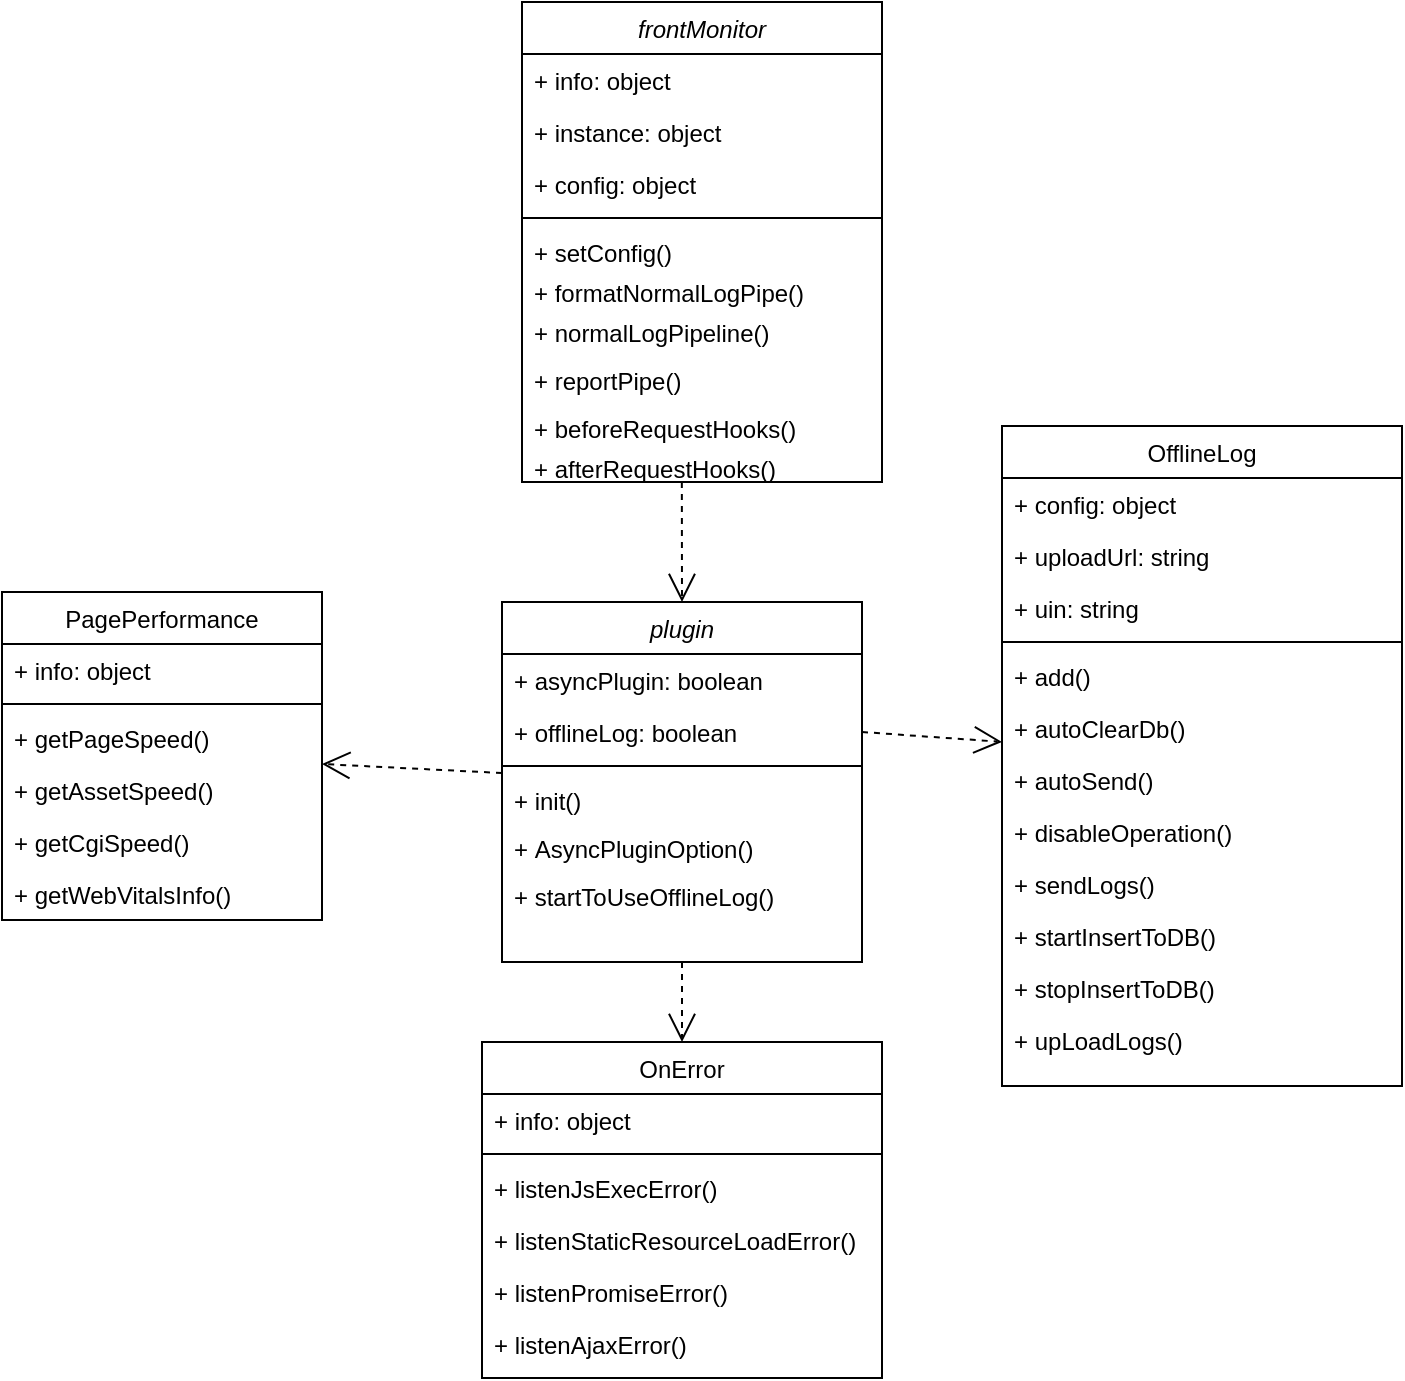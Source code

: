 <mxfile version="21.0.6" type="github">
  <diagram id="C5RBs43oDa-KdzZeNtuy" name="Page-1">
    <mxGraphModel dx="1235" dy="684" grid="1" gridSize="10" guides="1" tooltips="1" connect="1" arrows="1" fold="1" page="1" pageScale="1" pageWidth="827" pageHeight="1169" math="0" shadow="0">
      <root>
        <mxCell id="WIyWlLk6GJQsqaUBKTNV-0" />
        <mxCell id="WIyWlLk6GJQsqaUBKTNV-1" parent="WIyWlLk6GJQsqaUBKTNV-0" />
        <mxCell id="xqGJMWLe3z5DuOG_IeSh-9" value="OnError" style="swimlane;fontStyle=0;align=center;verticalAlign=top;childLayout=stackLayout;horizontal=1;startSize=26;horizontalStack=0;resizeParent=1;resizeLast=0;collapsible=1;marginBottom=0;rounded=0;shadow=0;strokeWidth=1;" parent="WIyWlLk6GJQsqaUBKTNV-1" vertex="1">
          <mxGeometry x="290" y="650" width="200" height="168" as="geometry">
            <mxRectangle x="290" y="562" width="160" height="26" as="alternateBounds" />
          </mxGeometry>
        </mxCell>
        <mxCell id="xqGJMWLe3z5DuOG_IeSh-10" value="+ info: object" style="text;align=left;verticalAlign=top;spacingLeft=4;spacingRight=4;overflow=hidden;rotatable=0;points=[[0,0.5],[1,0.5]];portConstraint=eastwest;" parent="xqGJMWLe3z5DuOG_IeSh-9" vertex="1">
          <mxGeometry y="26" width="200" height="26" as="geometry" />
        </mxCell>
        <mxCell id="xqGJMWLe3z5DuOG_IeSh-15" value="" style="line;html=1;strokeWidth=1;align=left;verticalAlign=middle;spacingTop=-1;spacingLeft=3;spacingRight=3;rotatable=0;labelPosition=right;points=[];portConstraint=eastwest;" parent="xqGJMWLe3z5DuOG_IeSh-9" vertex="1">
          <mxGeometry y="52" width="200" height="8" as="geometry" />
        </mxCell>
        <mxCell id="xqGJMWLe3z5DuOG_IeSh-1" value="+ listenJsExecError()" style="text;align=left;verticalAlign=top;spacingLeft=4;spacingRight=4;overflow=hidden;rotatable=0;points=[[0,0.5],[1,0.5]];portConstraint=eastwest;" parent="xqGJMWLe3z5DuOG_IeSh-9" vertex="1">
          <mxGeometry y="60" width="200" height="26" as="geometry" />
        </mxCell>
        <mxCell id="xqGJMWLe3z5DuOG_IeSh-3" value="+ listenStaticResourceLoadError()" style="text;align=left;verticalAlign=top;spacingLeft=4;spacingRight=4;overflow=hidden;rotatable=0;points=[[0,0.5],[1,0.5]];portConstraint=eastwest;rounded=0;shadow=0;html=0;" parent="xqGJMWLe3z5DuOG_IeSh-9" vertex="1">
          <mxGeometry y="86" width="200" height="26" as="geometry" />
        </mxCell>
        <mxCell id="xqGJMWLe3z5DuOG_IeSh-2" value="+ listenPromiseError()" style="text;align=left;verticalAlign=top;spacingLeft=4;spacingRight=4;overflow=hidden;rotatable=0;points=[[0,0.5],[1,0.5]];portConstraint=eastwest;rounded=0;shadow=0;html=0;" parent="xqGJMWLe3z5DuOG_IeSh-9" vertex="1">
          <mxGeometry y="112" width="200" height="26" as="geometry" />
        </mxCell>
        <mxCell id="xqGJMWLe3z5DuOG_IeSh-6" value="+ listenAjaxError()" style="text;align=left;verticalAlign=top;spacingLeft=4;spacingRight=4;overflow=hidden;rotatable=0;points=[[0,0.5],[1,0.5]];portConstraint=eastwest;rounded=0;shadow=0;html=0;" parent="xqGJMWLe3z5DuOG_IeSh-9" vertex="1">
          <mxGeometry y="138" width="200" height="26" as="geometry" />
        </mxCell>
        <mxCell id="xqGJMWLe3z5DuOG_IeSh-18" value="PagePerformance" style="swimlane;fontStyle=0;align=center;verticalAlign=top;childLayout=stackLayout;horizontal=1;startSize=26;horizontalStack=0;resizeParent=1;resizeLast=0;collapsible=1;marginBottom=0;rounded=0;shadow=0;strokeWidth=1;" parent="WIyWlLk6GJQsqaUBKTNV-1" vertex="1">
          <mxGeometry x="50" y="425" width="160" height="164" as="geometry">
            <mxRectangle x="60" y="790" width="160" height="26" as="alternateBounds" />
          </mxGeometry>
        </mxCell>
        <mxCell id="xqGJMWLe3z5DuOG_IeSh-19" value="+ info: object" style="text;align=left;verticalAlign=top;spacingLeft=4;spacingRight=4;overflow=hidden;rotatable=0;points=[[0,0.5],[1,0.5]];portConstraint=eastwest;" parent="xqGJMWLe3z5DuOG_IeSh-18" vertex="1">
          <mxGeometry y="26" width="160" height="26" as="geometry" />
        </mxCell>
        <mxCell id="xqGJMWLe3z5DuOG_IeSh-20" value="" style="line;html=1;strokeWidth=1;align=left;verticalAlign=middle;spacingTop=-1;spacingLeft=3;spacingRight=3;rotatable=0;labelPosition=right;points=[];portConstraint=eastwest;" parent="xqGJMWLe3z5DuOG_IeSh-18" vertex="1">
          <mxGeometry y="52" width="160" height="8" as="geometry" />
        </mxCell>
        <mxCell id="xqGJMWLe3z5DuOG_IeSh-26" value="+ getPageSpeed()" style="text;align=left;verticalAlign=top;spacingLeft=4;spacingRight=4;overflow=hidden;rotatable=0;points=[[0,0.5],[1,0.5]];portConstraint=eastwest;rounded=0;shadow=0;html=0;" parent="xqGJMWLe3z5DuOG_IeSh-18" vertex="1">
          <mxGeometry y="60" width="160" height="26" as="geometry" />
        </mxCell>
        <mxCell id="xqGJMWLe3z5DuOG_IeSh-21" value="+ getAssetSpeed()" style="text;align=left;verticalAlign=top;spacingLeft=4;spacingRight=4;overflow=hidden;rotatable=0;points=[[0,0.5],[1,0.5]];portConstraint=eastwest;" parent="xqGJMWLe3z5DuOG_IeSh-18" vertex="1">
          <mxGeometry y="86" width="160" height="26" as="geometry" />
        </mxCell>
        <mxCell id="xqGJMWLe3z5DuOG_IeSh-22" value="+ getCgiSpeed()" style="text;align=left;verticalAlign=top;spacingLeft=4;spacingRight=4;overflow=hidden;rotatable=0;points=[[0,0.5],[1,0.5]];portConstraint=eastwest;rounded=0;shadow=0;html=0;" parent="xqGJMWLe3z5DuOG_IeSh-18" vertex="1">
          <mxGeometry y="112" width="160" height="26" as="geometry" />
        </mxCell>
        <mxCell id="xqGJMWLe3z5DuOG_IeSh-23" value="+ getWebVitalsInfo()" style="text;align=left;verticalAlign=top;spacingLeft=4;spacingRight=4;overflow=hidden;rotatable=0;points=[[0,0.5],[1,0.5]];portConstraint=eastwest;rounded=0;shadow=0;html=0;" parent="xqGJMWLe3z5DuOG_IeSh-18" vertex="1">
          <mxGeometry y="138" width="160" height="26" as="geometry" />
        </mxCell>
        <mxCell id="xqGJMWLe3z5DuOG_IeSh-29" value="OfflineLog" style="swimlane;fontStyle=0;align=center;verticalAlign=top;childLayout=stackLayout;horizontal=1;startSize=26;horizontalStack=0;resizeParent=1;resizeLast=0;collapsible=1;marginBottom=0;rounded=0;shadow=0;strokeWidth=1;" parent="WIyWlLk6GJQsqaUBKTNV-1" vertex="1">
          <mxGeometry x="550" y="342" width="200" height="330" as="geometry">
            <mxRectangle x="570" y="720" width="160" height="26" as="alternateBounds" />
          </mxGeometry>
        </mxCell>
        <mxCell id="xqGJMWLe3z5DuOG_IeSh-43" value="+ config: object" style="text;align=left;verticalAlign=top;spacingLeft=4;spacingRight=4;overflow=hidden;rotatable=0;points=[[0,0.5],[1,0.5]];portConstraint=eastwest;" parent="xqGJMWLe3z5DuOG_IeSh-29" vertex="1">
          <mxGeometry y="26" width="200" height="26" as="geometry" />
        </mxCell>
        <mxCell id="xqGJMWLe3z5DuOG_IeSh-45" value="+ uploadUrl: string" style="text;align=left;verticalAlign=top;spacingLeft=4;spacingRight=4;overflow=hidden;rotatable=0;points=[[0,0.5],[1,0.5]];portConstraint=eastwest;" parent="xqGJMWLe3z5DuOG_IeSh-29" vertex="1">
          <mxGeometry y="52" width="200" height="26" as="geometry" />
        </mxCell>
        <mxCell id="xqGJMWLe3z5DuOG_IeSh-30" value="+ uin: string" style="text;align=left;verticalAlign=top;spacingLeft=4;spacingRight=4;overflow=hidden;rotatable=0;points=[[0,0.5],[1,0.5]];portConstraint=eastwest;" parent="xqGJMWLe3z5DuOG_IeSh-29" vertex="1">
          <mxGeometry y="78" width="200" height="26" as="geometry" />
        </mxCell>
        <mxCell id="xqGJMWLe3z5DuOG_IeSh-31" value="" style="line;html=1;strokeWidth=1;align=left;verticalAlign=middle;spacingTop=-1;spacingLeft=3;spacingRight=3;rotatable=0;labelPosition=right;points=[];portConstraint=eastwest;" parent="xqGJMWLe3z5DuOG_IeSh-29" vertex="1">
          <mxGeometry y="104" width="200" height="8" as="geometry" />
        </mxCell>
        <mxCell id="xqGJMWLe3z5DuOG_IeSh-32" value="+ add()" style="text;align=left;verticalAlign=top;spacingLeft=4;spacingRight=4;overflow=hidden;rotatable=0;points=[[0,0.5],[1,0.5]];portConstraint=eastwest;" parent="xqGJMWLe3z5DuOG_IeSh-29" vertex="1">
          <mxGeometry y="112" width="200" height="26" as="geometry" />
        </mxCell>
        <mxCell id="xqGJMWLe3z5DuOG_IeSh-33" value="+ autoClearDb()" style="text;align=left;verticalAlign=top;spacingLeft=4;spacingRight=4;overflow=hidden;rotatable=0;points=[[0,0.5],[1,0.5]];portConstraint=eastwest;rounded=0;shadow=0;html=0;" parent="xqGJMWLe3z5DuOG_IeSh-29" vertex="1">
          <mxGeometry y="138" width="200" height="26" as="geometry" />
        </mxCell>
        <mxCell id="xqGJMWLe3z5DuOG_IeSh-34" value="+ autoSend()" style="text;align=left;verticalAlign=top;spacingLeft=4;spacingRight=4;overflow=hidden;rotatable=0;points=[[0,0.5],[1,0.5]];portConstraint=eastwest;rounded=0;shadow=0;html=0;" parent="xqGJMWLe3z5DuOG_IeSh-29" vertex="1">
          <mxGeometry y="164" width="200" height="26" as="geometry" />
        </mxCell>
        <mxCell id="xqGJMWLe3z5DuOG_IeSh-35" value="+ disableOperation()" style="text;align=left;verticalAlign=top;spacingLeft=4;spacingRight=4;overflow=hidden;rotatable=0;points=[[0,0.5],[1,0.5]];portConstraint=eastwest;rounded=0;shadow=0;html=0;" parent="xqGJMWLe3z5DuOG_IeSh-29" vertex="1">
          <mxGeometry y="190" width="200" height="26" as="geometry" />
        </mxCell>
        <mxCell id="xqGJMWLe3z5DuOG_IeSh-36" value="+ sendLogs()" style="text;align=left;verticalAlign=top;spacingLeft=4;spacingRight=4;overflow=hidden;rotatable=0;points=[[0,0.5],[1,0.5]];portConstraint=eastwest;rounded=0;shadow=0;html=0;" parent="xqGJMWLe3z5DuOG_IeSh-29" vertex="1">
          <mxGeometry y="216" width="200" height="26" as="geometry" />
        </mxCell>
        <mxCell id="xqGJMWLe3z5DuOG_IeSh-37" value="+ startInsertToDB()" style="text;align=left;verticalAlign=top;spacingLeft=4;spacingRight=4;overflow=hidden;rotatable=0;points=[[0,0.5],[1,0.5]];portConstraint=eastwest;rounded=0;shadow=0;html=0;" parent="xqGJMWLe3z5DuOG_IeSh-29" vertex="1">
          <mxGeometry y="242" width="200" height="26" as="geometry" />
        </mxCell>
        <mxCell id="xqGJMWLe3z5DuOG_IeSh-38" value="+ stopInsertToDB()" style="text;align=left;verticalAlign=top;spacingLeft=4;spacingRight=4;overflow=hidden;rotatable=0;points=[[0,0.5],[1,0.5]];portConstraint=eastwest;rounded=0;shadow=0;html=0;" parent="xqGJMWLe3z5DuOG_IeSh-29" vertex="1">
          <mxGeometry y="268" width="200" height="26" as="geometry" />
        </mxCell>
        <mxCell id="xqGJMWLe3z5DuOG_IeSh-39" value="+ upLoadLogs()" style="text;align=left;verticalAlign=top;spacingLeft=4;spacingRight=4;overflow=hidden;rotatable=0;points=[[0,0.5],[1,0.5]];portConstraint=eastwest;rounded=0;shadow=0;html=0;" parent="xqGJMWLe3z5DuOG_IeSh-29" vertex="1">
          <mxGeometry y="294" width="200" height="26" as="geometry" />
        </mxCell>
        <mxCell id="xqGJMWLe3z5DuOG_IeSh-52" value="plugin" style="swimlane;fontStyle=2;align=center;verticalAlign=top;childLayout=stackLayout;horizontal=1;startSize=26;horizontalStack=0;resizeParent=1;resizeLast=0;collapsible=1;marginBottom=0;rounded=0;shadow=0;strokeWidth=1;" parent="WIyWlLk6GJQsqaUBKTNV-1" vertex="1">
          <mxGeometry x="300" y="430" width="180" height="180" as="geometry">
            <mxRectangle x="230" y="140" width="160" height="26" as="alternateBounds" />
          </mxGeometry>
        </mxCell>
        <mxCell id="xqGJMWLe3z5DuOG_IeSh-53" value="+ asyncPlugin: boolean" style="text;align=left;verticalAlign=top;spacingLeft=4;spacingRight=4;overflow=hidden;rotatable=0;points=[[0,0.5],[1,0.5]];portConstraint=eastwest;" parent="xqGJMWLe3z5DuOG_IeSh-52" vertex="1">
          <mxGeometry y="26" width="180" height="26" as="geometry" />
        </mxCell>
        <mxCell id="xqGJMWLe3z5DuOG_IeSh-54" value="+ offlineLog: boolean" style="text;align=left;verticalAlign=top;spacingLeft=4;spacingRight=4;overflow=hidden;rotatable=0;points=[[0,0.5],[1,0.5]];portConstraint=eastwest;rounded=0;shadow=0;html=0;" parent="xqGJMWLe3z5DuOG_IeSh-52" vertex="1">
          <mxGeometry y="52" width="180" height="26" as="geometry" />
        </mxCell>
        <mxCell id="xqGJMWLe3z5DuOG_IeSh-56" value="" style="line;html=1;strokeWidth=1;align=left;verticalAlign=middle;spacingTop=-1;spacingLeft=3;spacingRight=3;rotatable=0;labelPosition=right;points=[];portConstraint=eastwest;" parent="xqGJMWLe3z5DuOG_IeSh-52" vertex="1">
          <mxGeometry y="78" width="180" height="8" as="geometry" />
        </mxCell>
        <mxCell id="xqGJMWLe3z5DuOG_IeSh-63" value="+ init()" style="text;align=left;verticalAlign=top;spacingLeft=4;spacingRight=4;overflow=hidden;rotatable=0;points=[[0,0.5],[1,0.5]];portConstraint=eastwest;" parent="xqGJMWLe3z5DuOG_IeSh-52" vertex="1">
          <mxGeometry y="86" width="180" height="24" as="geometry" />
        </mxCell>
        <mxCell id="xqGJMWLe3z5DuOG_IeSh-57" value="+ AsyncPluginOption()" style="text;align=left;verticalAlign=top;spacingLeft=4;spacingRight=4;overflow=hidden;rotatable=0;points=[[0,0.5],[1,0.5]];portConstraint=eastwest;" parent="xqGJMWLe3z5DuOG_IeSh-52" vertex="1">
          <mxGeometry y="110" width="180" height="24" as="geometry" />
        </mxCell>
        <mxCell id="xqGJMWLe3z5DuOG_IeSh-62" value="+ startToUseOfflineLog()" style="text;align=left;verticalAlign=top;spacingLeft=4;spacingRight=4;overflow=hidden;rotatable=0;points=[[0,0.5],[1,0.5]];portConstraint=eastwest;" parent="xqGJMWLe3z5DuOG_IeSh-52" vertex="1">
          <mxGeometry y="134" width="180" height="20" as="geometry" />
        </mxCell>
        <mxCell id="xqGJMWLe3z5DuOG_IeSh-59" value="" style="endArrow=open;endSize=12;dashed=1;html=1;rounded=0;" parent="WIyWlLk6GJQsqaUBKTNV-1" source="xqGJMWLe3z5DuOG_IeSh-52" target="xqGJMWLe3z5DuOG_IeSh-18" edge="1">
          <mxGeometry x="0.111" y="5" width="160" relative="1" as="geometry">
            <mxPoint x="120" y="328" as="sourcePoint" />
            <mxPoint x="420" y="318" as="targetPoint" />
            <mxPoint as="offset" />
          </mxGeometry>
        </mxCell>
        <mxCell id="xqGJMWLe3z5DuOG_IeSh-60" value="" style="endArrow=open;endSize=12;dashed=1;html=1;rounded=0;" parent="WIyWlLk6GJQsqaUBKTNV-1" source="xqGJMWLe3z5DuOG_IeSh-52" target="xqGJMWLe3z5DuOG_IeSh-9" edge="1">
          <mxGeometry width="160" relative="1" as="geometry">
            <mxPoint x="120" y="328" as="sourcePoint" />
            <mxPoint x="420" y="318" as="targetPoint" />
          </mxGeometry>
        </mxCell>
        <mxCell id="xqGJMWLe3z5DuOG_IeSh-61" value="" style="endArrow=open;endSize=12;dashed=1;html=1;rounded=0;exitX=1;exitY=0.5;exitDx=0;exitDy=0;" parent="WIyWlLk6GJQsqaUBKTNV-1" source="xqGJMWLe3z5DuOG_IeSh-54" target="xqGJMWLe3z5DuOG_IeSh-29" edge="1">
          <mxGeometry width="160" relative="1" as="geometry">
            <mxPoint x="120" y="328" as="sourcePoint" />
            <mxPoint x="420" y="318" as="targetPoint" />
          </mxGeometry>
        </mxCell>
        <mxCell id="kuMRklINZqyZX6G4IUf3-0" value="frontMonitor" style="swimlane;fontStyle=2;align=center;verticalAlign=top;childLayout=stackLayout;horizontal=1;startSize=26;horizontalStack=0;resizeParent=1;resizeLast=0;collapsible=1;marginBottom=0;rounded=0;shadow=0;strokeWidth=1;" vertex="1" parent="WIyWlLk6GJQsqaUBKTNV-1">
          <mxGeometry x="310" y="130" width="180" height="240" as="geometry">
            <mxRectangle x="230" y="140" width="160" height="26" as="alternateBounds" />
          </mxGeometry>
        </mxCell>
        <mxCell id="kuMRklINZqyZX6G4IUf3-1" value="+ info: object" style="text;align=left;verticalAlign=top;spacingLeft=4;spacingRight=4;overflow=hidden;rotatable=0;points=[[0,0.5],[1,0.5]];portConstraint=eastwest;" vertex="1" parent="kuMRklINZqyZX6G4IUf3-0">
          <mxGeometry y="26" width="180" height="26" as="geometry" />
        </mxCell>
        <mxCell id="kuMRklINZqyZX6G4IUf3-12" value="+ instance: object" style="text;align=left;verticalAlign=top;spacingLeft=4;spacingRight=4;overflow=hidden;rotatable=0;points=[[0,0.5],[1,0.5]];portConstraint=eastwest;rounded=0;shadow=0;html=0;" vertex="1" parent="kuMRklINZqyZX6G4IUf3-0">
          <mxGeometry y="52" width="180" height="26" as="geometry" />
        </mxCell>
        <mxCell id="kuMRklINZqyZX6G4IUf3-2" value="+ config: object" style="text;align=left;verticalAlign=top;spacingLeft=4;spacingRight=4;overflow=hidden;rotatable=0;points=[[0,0.5],[1,0.5]];portConstraint=eastwest;rounded=0;shadow=0;html=0;" vertex="1" parent="kuMRklINZqyZX6G4IUf3-0">
          <mxGeometry y="78" width="180" height="26" as="geometry" />
        </mxCell>
        <mxCell id="kuMRklINZqyZX6G4IUf3-3" value="" style="line;html=1;strokeWidth=1;align=left;verticalAlign=middle;spacingTop=-1;spacingLeft=3;spacingRight=3;rotatable=0;labelPosition=right;points=[];portConstraint=eastwest;" vertex="1" parent="kuMRklINZqyZX6G4IUf3-0">
          <mxGeometry y="104" width="180" height="8" as="geometry" />
        </mxCell>
        <mxCell id="kuMRklINZqyZX6G4IUf3-6" value="+ setConfig()" style="text;align=left;verticalAlign=top;spacingLeft=4;spacingRight=4;overflow=hidden;rotatable=0;points=[[0,0.5],[1,0.5]];portConstraint=eastwest;" vertex="1" parent="kuMRklINZqyZX6G4IUf3-0">
          <mxGeometry y="112" width="180" height="20" as="geometry" />
        </mxCell>
        <mxCell id="kuMRklINZqyZX6G4IUf3-8" value="+ formatNormalLogPipe()" style="text;align=left;verticalAlign=top;spacingLeft=4;spacingRight=4;overflow=hidden;rotatable=0;points=[[0,0.5],[1,0.5]];portConstraint=eastwest;" vertex="1" parent="kuMRklINZqyZX6G4IUf3-0">
          <mxGeometry y="132" width="180" height="20" as="geometry" />
        </mxCell>
        <mxCell id="kuMRklINZqyZX6G4IUf3-4" value="+ normalLogPipeline()" style="text;align=left;verticalAlign=top;spacingLeft=4;spacingRight=4;overflow=hidden;rotatable=0;points=[[0,0.5],[1,0.5]];portConstraint=eastwest;" vertex="1" parent="kuMRklINZqyZX6G4IUf3-0">
          <mxGeometry y="152" width="180" height="24" as="geometry" />
        </mxCell>
        <mxCell id="kuMRklINZqyZX6G4IUf3-5" value="+ reportPipe()" style="text;align=left;verticalAlign=top;spacingLeft=4;spacingRight=4;overflow=hidden;rotatable=0;points=[[0,0.5],[1,0.5]];portConstraint=eastwest;" vertex="1" parent="kuMRklINZqyZX6G4IUf3-0">
          <mxGeometry y="176" width="180" height="24" as="geometry" />
        </mxCell>
        <mxCell id="kuMRklINZqyZX6G4IUf3-14" value="+ beforeRequestHooks()" style="text;align=left;verticalAlign=top;spacingLeft=4;spacingRight=4;overflow=hidden;rotatable=0;points=[[0,0.5],[1,0.5]];portConstraint=eastwest;" vertex="1" parent="kuMRklINZqyZX6G4IUf3-0">
          <mxGeometry y="200" width="180" height="20" as="geometry" />
        </mxCell>
        <mxCell id="kuMRklINZqyZX6G4IUf3-13" value="+ afterRequestHooks()" style="text;align=left;verticalAlign=top;spacingLeft=4;spacingRight=4;overflow=hidden;rotatable=0;points=[[0,0.5],[1,0.5]];portConstraint=eastwest;" vertex="1" parent="kuMRklINZqyZX6G4IUf3-0">
          <mxGeometry y="220" width="180" height="20" as="geometry" />
        </mxCell>
        <mxCell id="kuMRklINZqyZX6G4IUf3-18" value="" style="endArrow=open;endSize=12;dashed=1;html=1;rounded=0;exitX=0.444;exitY=1;exitDx=0;exitDy=0;exitPerimeter=0;entryX=0.5;entryY=0;entryDx=0;entryDy=0;" edge="1" parent="WIyWlLk6GJQsqaUBKTNV-1" source="kuMRklINZqyZX6G4IUf3-13" target="xqGJMWLe3z5DuOG_IeSh-52">
          <mxGeometry width="160" relative="1" as="geometry">
            <mxPoint x="120" y="328" as="sourcePoint" />
            <mxPoint x="420" y="318" as="targetPoint" />
          </mxGeometry>
        </mxCell>
      </root>
    </mxGraphModel>
  </diagram>
</mxfile>
